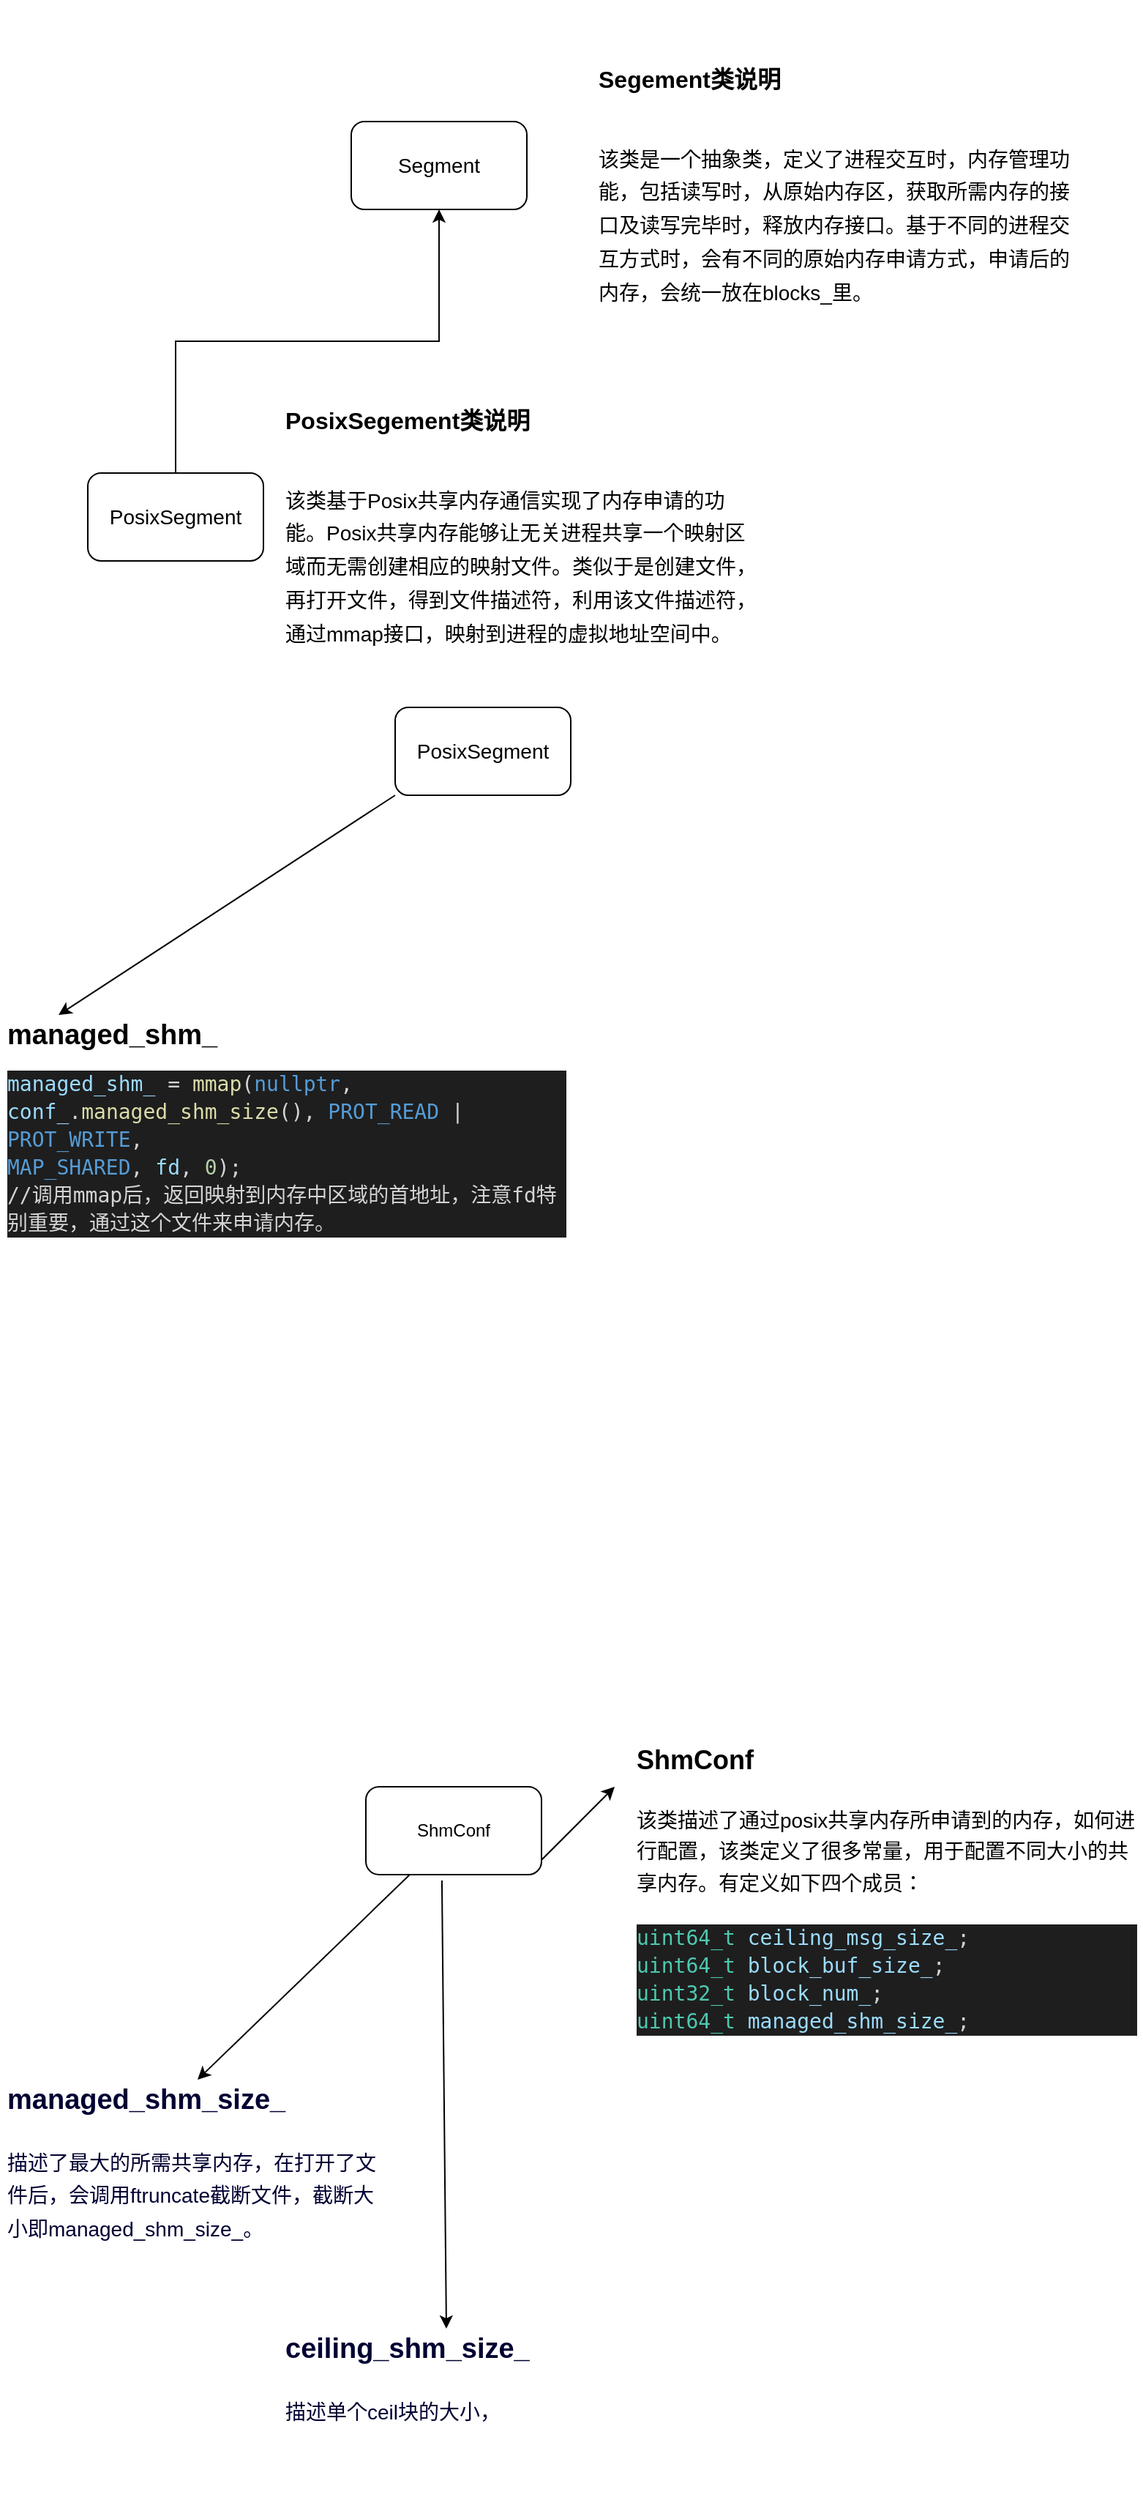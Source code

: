 <mxfile version="19.0.3" type="github">
  <diagram id="fiIldqgvTj8RD8d2yoW4" name="segment">
    <mxGraphModel dx="1355" dy="1974" grid="1" gridSize="10" guides="1" tooltips="1" connect="1" arrows="1" fold="1" page="1" pageScale="1" pageWidth="827" pageHeight="1169" math="0" shadow="0">
      <root>
        <mxCell id="0" />
        <mxCell id="1" parent="0" />
        <mxCell id="EcqgWQ-e6KK3-O6DXlR8-1" value="Segment" style="rounded=1;whiteSpace=wrap;html=1;fontSize=14;" vertex="1" parent="1">
          <mxGeometry x="260" y="-1077" width="120" height="60" as="geometry" />
        </mxCell>
        <mxCell id="EcqgWQ-e6KK3-O6DXlR8-2" value="&lt;h1&gt;&lt;font style=&quot;font-size: 16px;&quot;&gt;Segement类说明&lt;/font&gt;&lt;/h1&gt;&lt;div&gt;&lt;font style=&quot;font-size: 14px;&quot;&gt;该类是一个抽象类，定义了进程交互时，内存管理功能，包括读写时，从原始内存区，获取所需内存的接口及读写完毕时，释放内存接口。基于不同的进程交互方式时，会有不同的原始内存申请方式，申请后的内存，会统一放在blocks_里。&lt;/font&gt;&lt;/div&gt;&lt;div&gt;&lt;span style=&quot;font-size: 16px;&quot;&gt;&lt;br&gt;&lt;/span&gt;&lt;/div&gt;" style="text;html=1;strokeColor=none;fillColor=none;spacing=5;spacingTop=-20;whiteSpace=wrap;overflow=hidden;rounded=0;fontSize=19;" vertex="1" parent="1">
          <mxGeometry x="424" y="-1150" width="336" height="226" as="geometry" />
        </mxCell>
        <mxCell id="EcqgWQ-e6KK3-O6DXlR8-3" style="edgeStyle=orthogonalEdgeStyle;rounded=0;orthogonalLoop=1;jettySize=auto;html=1;exitX=0.5;exitY=0;exitDx=0;exitDy=0;fontSize=14;" edge="1" parent="1" source="EcqgWQ-e6KK3-O6DXlR8-4" target="EcqgWQ-e6KK3-O6DXlR8-1">
          <mxGeometry relative="1" as="geometry" />
        </mxCell>
        <mxCell id="EcqgWQ-e6KK3-O6DXlR8-4" value="PosixSegment" style="rounded=1;whiteSpace=wrap;html=1;fontSize=14;" vertex="1" parent="1">
          <mxGeometry x="80" y="-837" width="120" height="60" as="geometry" />
        </mxCell>
        <mxCell id="EcqgWQ-e6KK3-O6DXlR8-5" value="&lt;h1&gt;&lt;font style=&quot;font-size: 16px;&quot;&gt;PosixSegement类说明&lt;/font&gt;&lt;/h1&gt;&lt;div&gt;&lt;font style=&quot;font-size: 14px;&quot;&gt;该类基于Posix共享内存通信实现了内存申请的功能。Posix共享内存能够让无关进程共享一个映射区域而无需创建相应的映射文件。类似于是创建文件，再打开文件，得到文件描述符，利用该文件描述符，通过mmap接口，映射到进程的虚拟地址空间中。&lt;/font&gt;&lt;br&gt;&lt;/div&gt;" style="text;html=1;strokeColor=none;fillColor=none;spacing=5;spacingTop=-20;whiteSpace=wrap;overflow=hidden;rounded=0;fontSize=19;" vertex="1" parent="1">
          <mxGeometry x="210" y="-917" width="336" height="200" as="geometry" />
        </mxCell>
        <mxCell id="EcqgWQ-e6KK3-O6DXlR8-6" value="PosixSegment" style="rounded=1;whiteSpace=wrap;html=1;fontSize=14;" vertex="1" parent="1">
          <mxGeometry x="290" y="-677" width="120" height="60" as="geometry" />
        </mxCell>
        <mxCell id="EcqgWQ-e6KK3-O6DXlR8-7" value="" style="endArrow=classic;html=1;rounded=0;fontSize=14;exitX=0;exitY=1;exitDx=0;exitDy=0;" edge="1" parent="1" source="EcqgWQ-e6KK3-O6DXlR8-6">
          <mxGeometry width="50" height="50" relative="1" as="geometry">
            <mxPoint x="170" y="-587" as="sourcePoint" />
            <mxPoint x="60" y="-467" as="targetPoint" />
          </mxGeometry>
        </mxCell>
        <mxCell id="EcqgWQ-e6KK3-O6DXlR8-8" value="&lt;h1 style=&quot;font-size: 19px;&quot;&gt;managed_shm_&lt;/h1&gt;&lt;div style=&quot;color: rgb(212, 212, 212); background-color: rgb(30, 30, 30); font-family: &amp;quot;Operator Mono&amp;quot;, &amp;quot;Dank Mono&amp;quot;, &amp;quot;Fira Code Light&amp;quot;, &amp;quot;Droid Sans Mono&amp;quot;, &amp;quot;monospace&amp;quot;, monospace; font-size: 14px; line-height: 19px;&quot;&gt;&lt;div&gt;&lt;span style=&quot;color: #9cdcfe;&quot;&gt;managed_shm_&lt;/span&gt; = &lt;span style=&quot;color: #dcdcaa;&quot;&gt;mmap&lt;/span&gt;(&lt;span style=&quot;color: #569cd6;&quot;&gt;nullptr&lt;/span&gt;, &lt;span style=&quot;color: #9cdcfe;&quot;&gt;conf_&lt;/span&gt;.&lt;span style=&quot;color: #dcdcaa;&quot;&gt;managed_shm_size&lt;/span&gt;(), &lt;span style=&quot;color: #569cd6;&quot;&gt;PROT_READ&lt;/span&gt; | &lt;span style=&quot;color: #569cd6;&quot;&gt;PROT_WRITE&lt;/span&gt;,&lt;/div&gt;&lt;div&gt;                      &lt;span style=&quot;color: #569cd6;&quot;&gt;MAP_SHARED&lt;/span&gt;, &lt;span style=&quot;color: #9cdcfe;&quot;&gt;fd&lt;/span&gt;, &lt;span style=&quot;color: #b5cea8;&quot;&gt;0&lt;/span&gt;);&lt;/div&gt;&lt;div&gt;//调用mmap后，返回映射到内存中区域的首地址，注意fd特别重要，通过这个文件来申请内存。&lt;/div&gt;&lt;/div&gt;" style="text;html=1;strokeColor=none;fillColor=none;spacing=5;spacingTop=-20;whiteSpace=wrap;overflow=hidden;rounded=0;fontSize=19;" vertex="1" parent="1">
          <mxGeometry x="20" y="-467" width="390" height="180" as="geometry" />
        </mxCell>
        <mxCell id="EcqgWQ-e6KK3-O6DXlR8-9" value="ShmConf" style="rounded=1;whiteSpace=wrap;html=1;" vertex="1" parent="1">
          <mxGeometry x="270" y="60" width="120" height="60" as="geometry" />
        </mxCell>
        <mxCell id="EcqgWQ-e6KK3-O6DXlR8-10" value="&lt;h1 style=&quot;font-size: 18px;&quot;&gt;ShmConf&lt;/h1&gt;&lt;p style=&quot;&quot;&gt;&lt;font style=&quot;font-size: 14px;&quot;&gt;该类描述了通过posix共享内存所申请到的内存，如何进行配置，该类定义了很多常量，用于配置不同大小的共享内存。有定义如下四个成员：&lt;/font&gt;&lt;/p&gt;&lt;p style=&quot;&quot;&gt;&lt;font style=&quot;font-size: 14px;&quot;&gt;&lt;/font&gt;&lt;/p&gt;&lt;div style=&quot;color: rgb(212, 212, 212); background-color: rgb(30, 30, 30); font-family: &amp;quot;Operator Mono&amp;quot;, &amp;quot;Dank Mono&amp;quot;, &amp;quot;Fira Code Light&amp;quot;, &amp;quot;Droid Sans Mono&amp;quot;, &amp;quot;monospace&amp;quot;, monospace; font-size: 14px; line-height: 19px;&quot;&gt;&lt;div&gt;  &lt;span style=&quot;color: #4ec9b0;&quot;&gt;uint64_t&lt;/span&gt; &lt;span style=&quot;color: #9cdcfe;&quot;&gt;ceiling_msg_size_&lt;/span&gt;;&lt;/div&gt;&lt;div&gt;  &lt;span style=&quot;color: #4ec9b0;&quot;&gt;uint64_t&lt;/span&gt; &lt;span style=&quot;color: #9cdcfe;&quot;&gt;block_buf_size_&lt;/span&gt;;&lt;/div&gt;&lt;div&gt;  &lt;span style=&quot;color: #4ec9b0;&quot;&gt;uint32_t&lt;/span&gt; &lt;span style=&quot;color: #9cdcfe;&quot;&gt;block_num_&lt;/span&gt;;&lt;/div&gt;&lt;div&gt;  &lt;span style=&quot;color: #4ec9b0;&quot;&gt;uint64_t&lt;/span&gt; &lt;span style=&quot;color: #9cdcfe;&quot;&gt;managed_shm_size_&lt;/span&gt;;&lt;/div&gt;&lt;/div&gt;" style="text;html=1;strokeColor=none;fillColor=none;spacing=5;spacingTop=-20;whiteSpace=wrap;overflow=hidden;rounded=0;fontSize=18;" vertex="1" parent="1">
          <mxGeometry x="450" y="30" width="350" height="210" as="geometry" />
        </mxCell>
        <mxCell id="EcqgWQ-e6KK3-O6DXlR8-12" value="&lt;h1 style=&quot;font-size: 19px;&quot;&gt;managed_shm_size_&lt;/h1&gt;&lt;p style=&quot;&quot;&gt;&lt;span style=&quot;font-size: 14px;&quot;&gt;描述了最大的所需共享内存，在打开了文件后，会调用ftruncate截断文件，截断大小即managed_shm_size_。&lt;/span&gt;&lt;/p&gt;" style="text;html=1;strokeColor=none;fillColor=none;spacing=5;spacingTop=-20;whiteSpace=wrap;overflow=hidden;rounded=0;labelBackgroundColor=#FFFFFF;fontSize=19;fontColor=#000033;" vertex="1" parent="1">
          <mxGeometry x="20" y="260" width="270" height="116" as="geometry" />
        </mxCell>
        <mxCell id="EcqgWQ-e6KK3-O6DXlR8-13" value="" style="endArrow=classic;html=1;rounded=0;fontSize=14;fontColor=#000033;" edge="1" parent="1">
          <mxGeometry width="50" height="50" relative="1" as="geometry">
            <mxPoint x="390" y="110" as="sourcePoint" />
            <mxPoint x="440" y="60" as="targetPoint" />
          </mxGeometry>
        </mxCell>
        <mxCell id="EcqgWQ-e6KK3-O6DXlR8-15" value="" style="endArrow=classic;html=1;rounded=0;fontSize=14;fontColor=#000033;exitX=0.25;exitY=1;exitDx=0;exitDy=0;entryX=0.5;entryY=0;entryDx=0;entryDy=0;" edge="1" parent="1" source="EcqgWQ-e6KK3-O6DXlR8-9" target="EcqgWQ-e6KK3-O6DXlR8-12">
          <mxGeometry width="50" height="50" relative="1" as="geometry">
            <mxPoint x="240" y="264" as="sourcePoint" />
            <mxPoint x="130" y="314" as="targetPoint" />
          </mxGeometry>
        </mxCell>
        <mxCell id="EcqgWQ-e6KK3-O6DXlR8-16" value="&lt;h1 style=&quot;font-size: 19px;&quot;&gt;ceiling_shm_size_&lt;/h1&gt;&lt;p style=&quot;&quot;&gt;&lt;span style=&quot;font-size: 14px;&quot;&gt;描述单个ceil块的大小，&lt;/span&gt;&lt;/p&gt;" style="text;html=1;strokeColor=none;fillColor=none;spacing=5;spacingTop=-20;whiteSpace=wrap;overflow=hidden;rounded=0;labelBackgroundColor=#FFFFFF;fontSize=19;fontColor=#000033;" vertex="1" parent="1">
          <mxGeometry x="210" y="430" width="270" height="116" as="geometry" />
        </mxCell>
        <mxCell id="EcqgWQ-e6KK3-O6DXlR8-17" value="" style="endArrow=classic;html=1;rounded=0;fontSize=14;fontColor=#000033;exitX=0.433;exitY=1.067;exitDx=0;exitDy=0;exitPerimeter=0;" edge="1" parent="1" source="EcqgWQ-e6KK3-O6DXlR8-9">
          <mxGeometry width="50" height="50" relative="1" as="geometry">
            <mxPoint x="375" y="350" as="sourcePoint" />
            <mxPoint x="325" y="430" as="targetPoint" />
          </mxGeometry>
        </mxCell>
      </root>
    </mxGraphModel>
  </diagram>
</mxfile>
